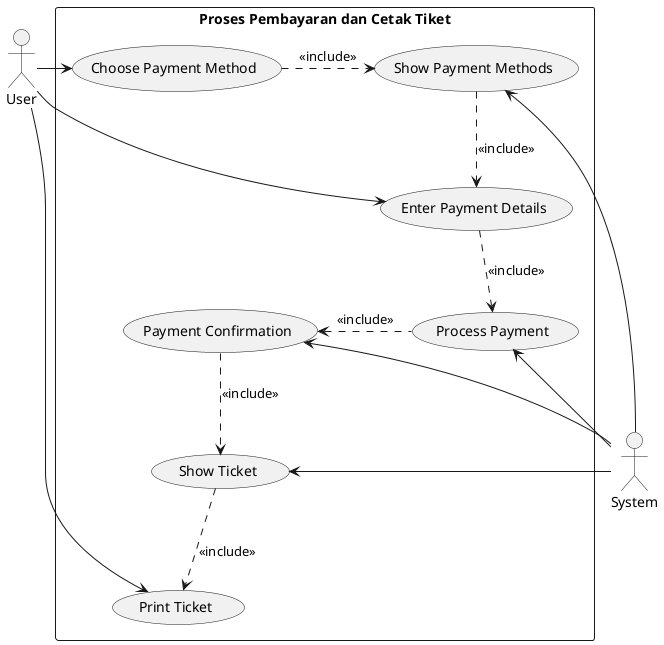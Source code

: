 @startuml payment
actor User
actor System

rectangle "Proses Pembayaran dan Cetak Tiket" {
    User -right-> (Choose Payment Method)
    User -right-> (Enter Payment Details)

    User -right-> (Print Ticket)

    System -left-> (Show Payment Methods)
    System -left-> (Process Payment)
    System -left-> (Payment Confirmation)
    System -left-> (Show Ticket)

    (Choose Payment Method) .right-> (Show Payment Methods) : <<include>>
    (Show Payment Methods) .-> (Enter Payment Details) : <<include>>
    (Enter Payment Details) .-> (Process Payment) : <<include>>
    (Process Payment) .left-> (Payment Confirmation) : <<include>>
    (Payment Confirmation) .-> (Show Ticket) : <<include>>
    (Show Ticket) .-> (Print Ticket) : <<include>>
}

@enduml
